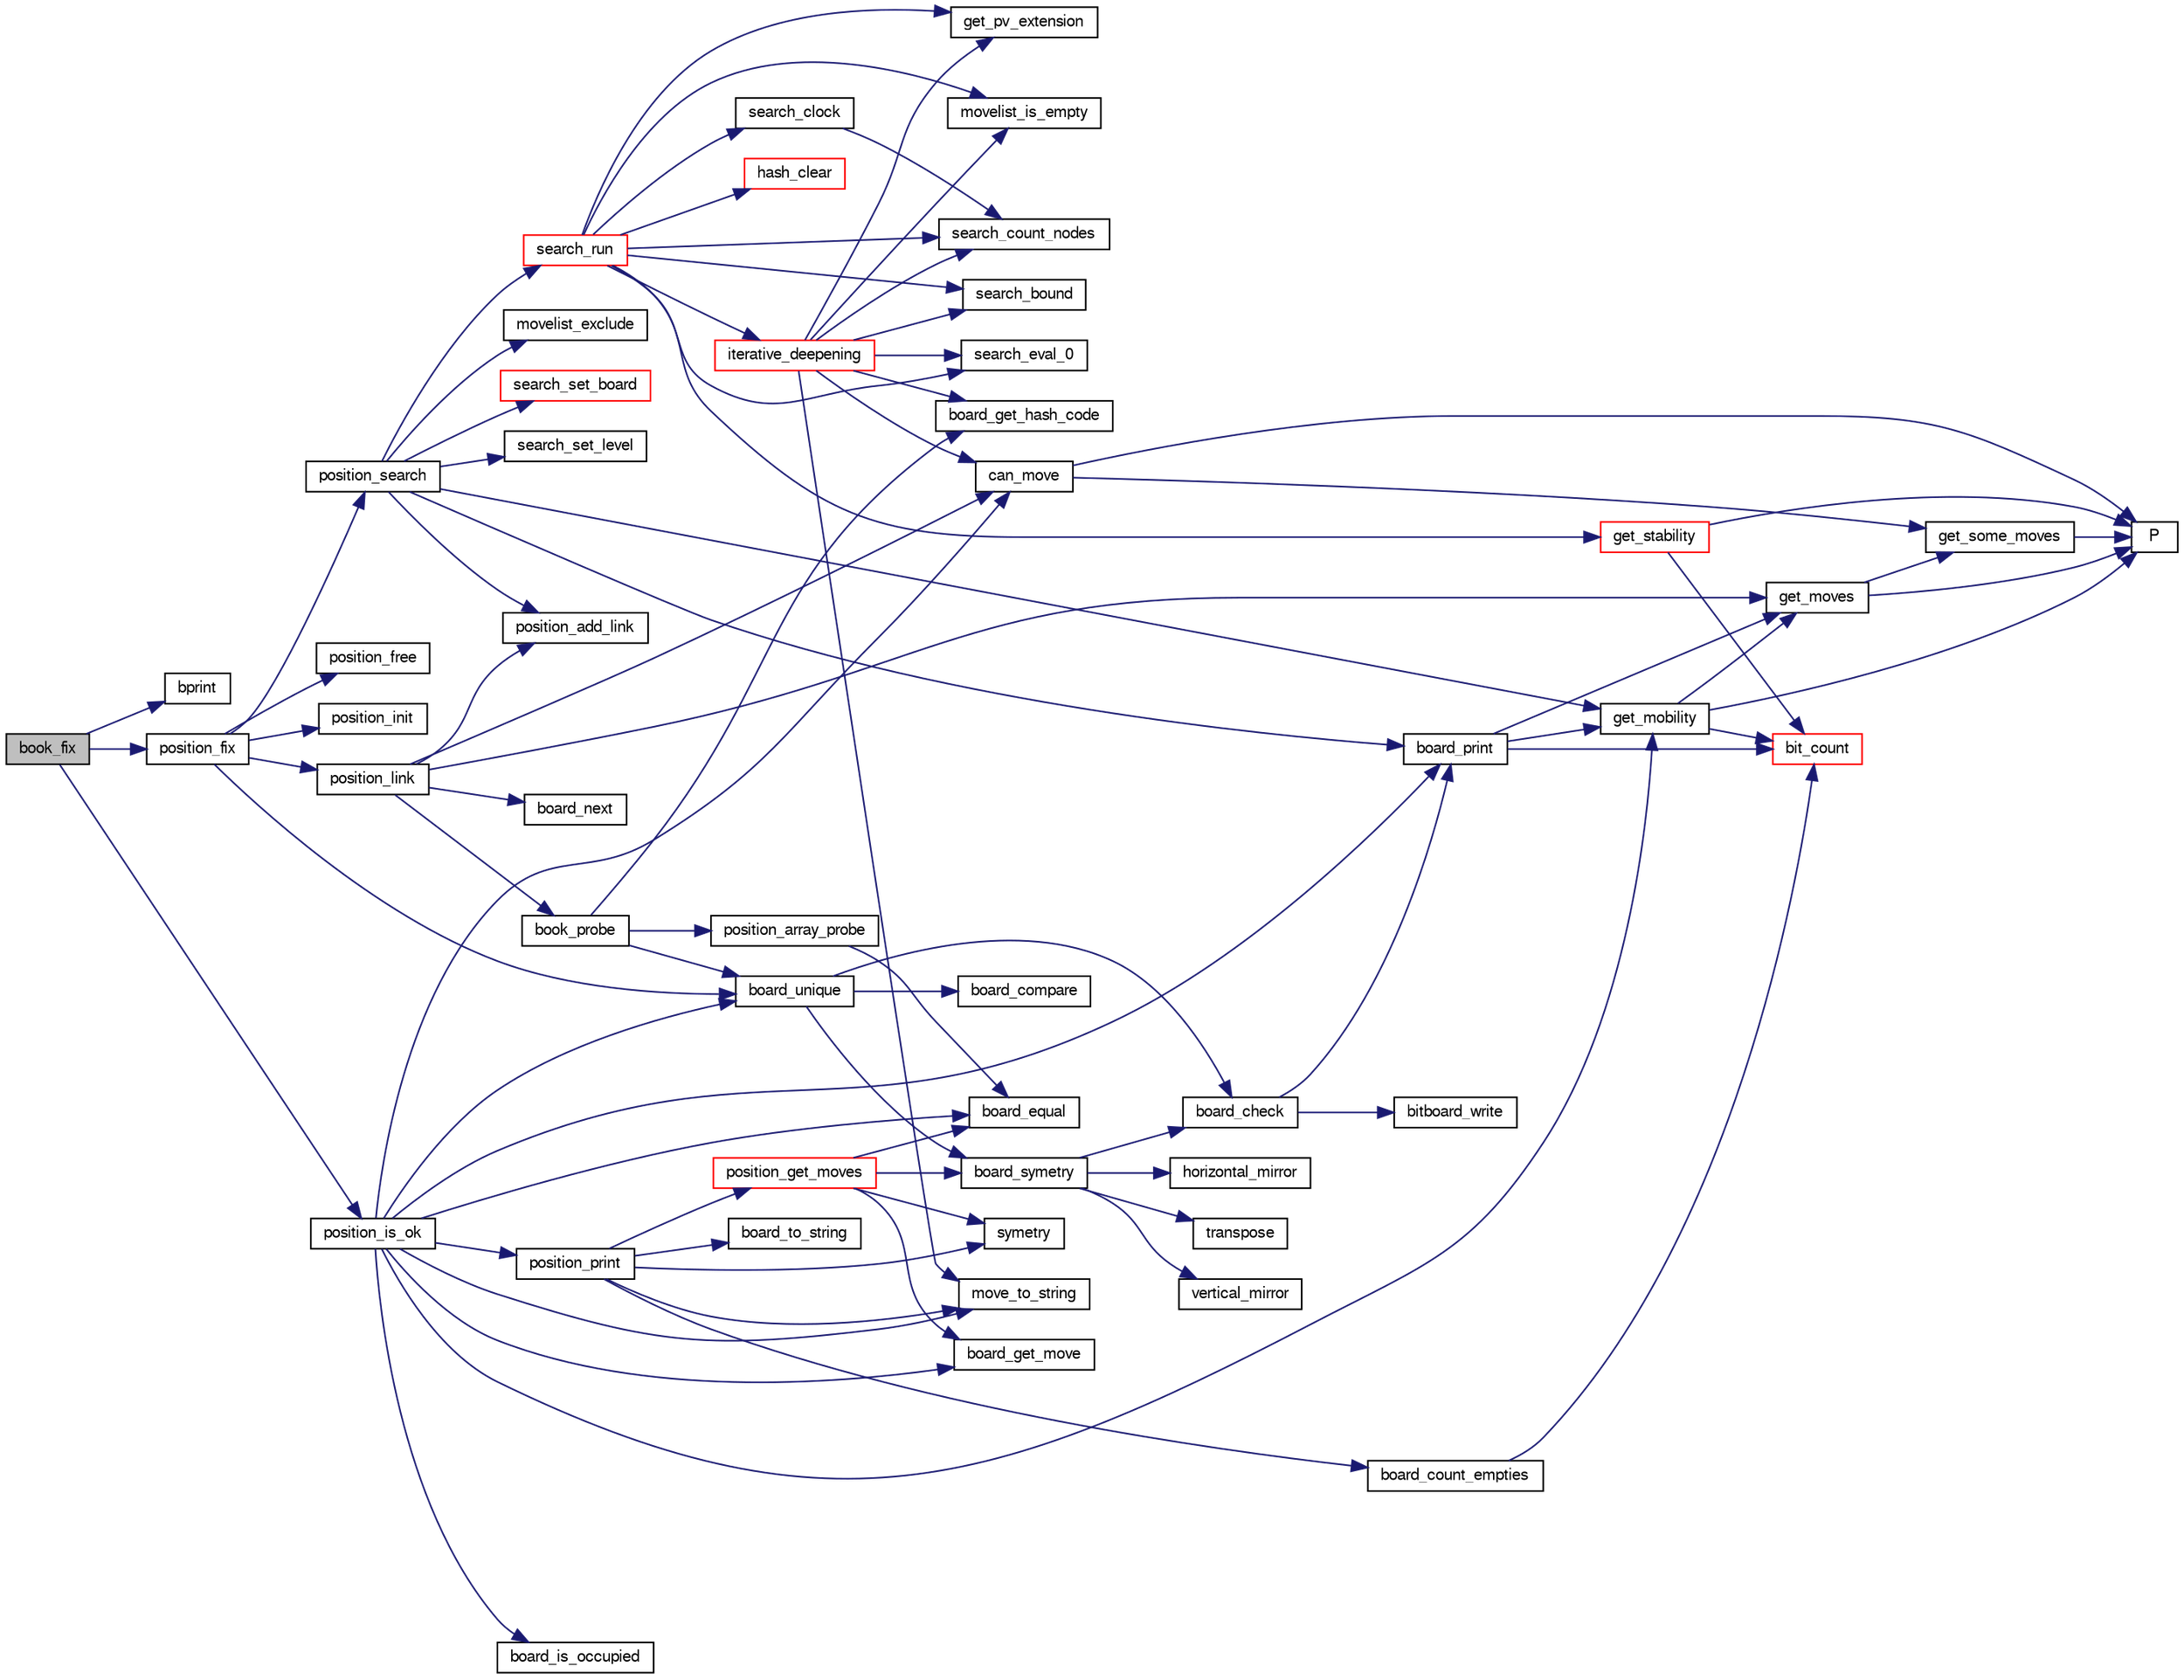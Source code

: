 digraph "book_fix"
{
 // LATEX_PDF_SIZE
  bgcolor="transparent";
  edge [fontname="FreeSans",fontsize="10",labelfontname="FreeSans",labelfontsize="10"];
  node [fontname="FreeSans",fontsize="10",shape=record];
  rankdir="LR";
  Node1 [label="book_fix",height=0.2,width=0.4,color="black", fillcolor="grey75", style="filled", fontcolor="black",tooltip="Fix a book."];
  Node1 -> Node2 [color="midnightblue",fontsize="10",style="solid",fontname="FreeSans"];
  Node2 [label="bprint",height=0.2,width=0.4,color="black",URL="$book_8c.html#a08ce2cc5efe2f2afd5556168775528b3",tooltip="print a message on stdout."];
  Node1 -> Node3 [color="midnightblue",fontsize="10",style="solid",fontname="FreeSans"];
  Node3 [label="position_fix",height=0.2,width=0.4,color="black",URL="$book_8c.html#a2ed2c1217479c4fbf492246c22b28199",tooltip="Fix a position."];
  Node3 -> Node4 [color="midnightblue",fontsize="10",style="solid",fontname="FreeSans"];
  Node4 [label="board_unique",height=0.2,width=0.4,color="black",URL="$board_8c.html#a66911c3a003f5fb27a87503b5bb04f6d",tooltip="unique board"];
  Node4 -> Node5 [color="midnightblue",fontsize="10",style="solid",fontname="FreeSans"];
  Node5 [label="board_check",height=0.2,width=0.4,color="black",URL="$board_8c.html#a849436f17b60e89ed91f8e5013ed9d04",tooltip="Check board consistency."];
  Node5 -> Node6 [color="midnightblue",fontsize="10",style="solid",fontname="FreeSans"];
  Node6 [label="bitboard_write",height=0.2,width=0.4,color="black",URL="$bit_8c.html#a519b18f67de9b8edbd98f687a13b45f5",tooltip="Print an unsigned long long as a board."];
  Node5 -> Node7 [color="midnightblue",fontsize="10",style="solid",fontname="FreeSans"];
  Node7 [label="board_print",height=0.2,width=0.4,color="black",URL="$board_8c.html#a27ccb92684d9e7194eeb3bc34311ad55",tooltip="Print out the board."];
  Node7 -> Node8 [color="midnightblue",fontsize="10",style="solid",fontname="FreeSans"];
  Node8 [label="bit_count",height=0.2,width=0.4,color="red",URL="$bit_8c.html#a830fec0a90989da1f1900ff609b92167",tooltip="Count the number of bits set to one in an unsigned long long."];
  Node7 -> Node10 [color="midnightblue",fontsize="10",style="solid",fontname="FreeSans"];
  Node10 [label="get_mobility",height=0.2,width=0.4,color="black",URL="$board_8c.html#a7509639c4e49c56fe83b3d978580ed42",tooltip="Count legal moves."];
  Node10 -> Node8 [color="midnightblue",fontsize="10",style="solid",fontname="FreeSans"];
  Node10 -> Node11 [color="midnightblue",fontsize="10",style="solid",fontname="FreeSans"];
  Node11 [label="get_moves",height=0.2,width=0.4,color="black",URL="$board_8c.html#a7610dc936a6aea22b3c5e162f722a7a1",tooltip="Get legal moves."];
  Node11 -> Node12 [color="midnightblue",fontsize="10",style="solid",fontname="FreeSans"];
  Node12 [label="get_some_moves",height=0.2,width=0.4,color="black",URL="$board_8c.html#a5db071e3e4d26a0b7d6425bb6333dd7f",tooltip="Get a part of the moves."];
  Node12 -> Node13 [color="midnightblue",fontsize="10",style="solid",fontname="FreeSans"];
  Node13 [label="P",height=0.2,width=0.4,color="black",URL="$generate__flip_8c.html#a11481f01e169aee1117c83a352c22222",tooltip=" "];
  Node11 -> Node13 [color="midnightblue",fontsize="10",style="solid",fontname="FreeSans"];
  Node10 -> Node13 [color="midnightblue",fontsize="10",style="solid",fontname="FreeSans"];
  Node7 -> Node11 [color="midnightblue",fontsize="10",style="solid",fontname="FreeSans"];
  Node4 -> Node14 [color="midnightblue",fontsize="10",style="solid",fontname="FreeSans"];
  Node14 [label="board_compare",height=0.2,width=0.4,color="black",URL="$board_8c.html#a491a2e6d66c4c479a913292594db7b01",tooltip="Compare two board."];
  Node4 -> Node15 [color="midnightblue",fontsize="10",style="solid",fontname="FreeSans"];
  Node15 [label="board_symetry",height=0.2,width=0.4,color="black",URL="$board_8c.html#aefe9a86ea799322c9c9da6255ebb9d29",tooltip="symetric board"];
  Node15 -> Node5 [color="midnightblue",fontsize="10",style="solid",fontname="FreeSans"];
  Node15 -> Node16 [color="midnightblue",fontsize="10",style="solid",fontname="FreeSans"];
  Node16 [label="horizontal_mirror",height=0.2,width=0.4,color="black",URL="$bit_8c.html#a7826d84dcc6e19830bf93448eee22f4c",tooltip="Mirror the unsigned long long (exchange the line 1 - 8, 2 - 7, 3 - 6 & 4 - 5)."];
  Node15 -> Node17 [color="midnightblue",fontsize="10",style="solid",fontname="FreeSans"];
  Node17 [label="transpose",height=0.2,width=0.4,color="black",URL="$bit_8c.html#a62b47100450786b2738045b2f8aeebb3",tooltip="Transpose the unsigned long long (symetry % A1-H8 diagonal)."];
  Node15 -> Node18 [color="midnightblue",fontsize="10",style="solid",fontname="FreeSans"];
  Node18 [label="vertical_mirror",height=0.2,width=0.4,color="black",URL="$bit_8c.html#a896c459f1b772f5f4da4e72a0953330b",tooltip="Mirror the unsigned long long (exchange the lines A - H, B - G, C - F & D - E.)."];
  Node3 -> Node19 [color="midnightblue",fontsize="10",style="solid",fontname="FreeSans"];
  Node19 [label="position_free",height=0.2,width=0.4,color="black",URL="$book_8c.html#afe76ed1891952cff94868af23806d294",tooltip="Free resources used by a position."];
  Node3 -> Node20 [color="midnightblue",fontsize="10",style="solid",fontname="FreeSans"];
  Node20 [label="position_init",height=0.2,width=0.4,color="black",URL="$book_8c.html#afb0f6cc3910d40165c8350150e0a5ca4",tooltip="Initialize a position."];
  Node3 -> Node21 [color="midnightblue",fontsize="10",style="solid",fontname="FreeSans"];
  Node21 [label="position_link",height=0.2,width=0.4,color="black",URL="$book_8c.html#a019aa7c08d4071fc2afc5c4a01777699",tooltip="Link a position."];
  Node21 -> Node22 [color="midnightblue",fontsize="10",style="solid",fontname="FreeSans"];
  Node22 [label="board_next",height=0.2,width=0.4,color="black",URL="$board_8c.html#aa02d38e320edf6b9d695e2b1eed6c85f",tooltip="Compute a board resulting of a move played on a previous board."];
  Node21 -> Node23 [color="midnightblue",fontsize="10",style="solid",fontname="FreeSans"];
  Node23 [label="book_probe",height=0.2,width=0.4,color="black",URL="$book_8c.html#a0618aa17a7aef4ce9704705ab3f4a8fa",tooltip="Find a position in the book."];
  Node23 -> Node24 [color="midnightblue",fontsize="10",style="solid",fontname="FreeSans"];
  Node24 [label="board_get_hash_code",height=0.2,width=0.4,color="black",URL="$board_8c.html#a0e6cff6e714bcb714e2b9b2d7b9fbec6",tooltip="Compute a hash code."];
  Node23 -> Node4 [color="midnightblue",fontsize="10",style="solid",fontname="FreeSans"];
  Node23 -> Node25 [color="midnightblue",fontsize="10",style="solid",fontname="FreeSans"];
  Node25 [label="position_array_probe",height=0.2,width=0.4,color="black",URL="$book_8c.html#a4b85ae156ceeffb8dfc802ccd4e96804",tooltip="Find a position in the array."];
  Node25 -> Node26 [color="midnightblue",fontsize="10",style="solid",fontname="FreeSans"];
  Node26 [label="board_equal",height=0.2,width=0.4,color="black",URL="$board_8c.html#a8b5bfe9db13bf07894a8bc77e3ebfbbe",tooltip="Compare two board for equality."];
  Node21 -> Node27 [color="midnightblue",fontsize="10",style="solid",fontname="FreeSans"];
  Node27 [label="can_move",height=0.2,width=0.4,color="black",URL="$board_8c.html#ae1a532d6eaa0e55357d0f4b9cd659b88",tooltip="Check if a player can move."];
  Node27 -> Node12 [color="midnightblue",fontsize="10",style="solid",fontname="FreeSans"];
  Node27 -> Node13 [color="midnightblue",fontsize="10",style="solid",fontname="FreeSans"];
  Node21 -> Node11 [color="midnightblue",fontsize="10",style="solid",fontname="FreeSans"];
  Node21 -> Node28 [color="midnightblue",fontsize="10",style="solid",fontname="FreeSans"];
  Node28 [label="position_add_link",height=0.2,width=0.4,color="black",URL="$book_8c.html#a0eedc9affda50d2b2a9b1af30812a149",tooltip="Add a link to this position."];
  Node3 -> Node29 [color="midnightblue",fontsize="10",style="solid",fontname="FreeSans"];
  Node29 [label="position_search",height=0.2,width=0.4,color="black",URL="$book_8c.html#ad3b2686173649c214c8349e5e3da0aca",tooltip="Evaluate a position."];
  Node29 -> Node7 [color="midnightblue",fontsize="10",style="solid",fontname="FreeSans"];
  Node29 -> Node10 [color="midnightblue",fontsize="10",style="solid",fontname="FreeSans"];
  Node29 -> Node30 [color="midnightblue",fontsize="10",style="solid",fontname="FreeSans"];
  Node30 [label="movelist_exclude",height=0.2,width=0.4,color="black",URL="$move_8c.html#aaca84d935896de10246179ca27982929",tooltip="Exclude a move."];
  Node29 -> Node28 [color="midnightblue",fontsize="10",style="solid",fontname="FreeSans"];
  Node29 -> Node31 [color="midnightblue",fontsize="10",style="solid",fontname="FreeSans"];
  Node31 [label="search_run",height=0.2,width=0.4,color="red",URL="$root_8c.html#ae8b727693fc7a90e504bd8abec158c84",tooltip="Search the bestmove of a given board."];
  Node31 -> Node32 [color="midnightblue",fontsize="10",style="solid",fontname="FreeSans"];
  Node32 [label="get_pv_extension",height=0.2,width=0.4,color="black",URL="$search_8c.html#a7859966133ce35e30a9ffd76093ca1c7",tooltip="Compute the pv_extension."];
  Node31 -> Node33 [color="midnightblue",fontsize="10",style="solid",fontname="FreeSans"];
  Node33 [label="get_stability",height=0.2,width=0.4,color="red",URL="$board_8c.html#a60e2b7416c26d30fd43e091c954d43b8",tooltip="Estimate the stability."];
  Node33 -> Node8 [color="midnightblue",fontsize="10",style="solid",fontname="FreeSans"];
  Node33 -> Node13 [color="midnightblue",fontsize="10",style="solid",fontname="FreeSans"];
  Node31 -> Node36 [color="midnightblue",fontsize="10",style="solid",fontname="FreeSans"];
  Node36 [label="hash_clear",height=0.2,width=0.4,color="red",URL="$hash-lock-free_8c.html#a8e816e06f47bd2f37528bef5ae64cf8d",tooltip="Clear the hashtable."];
  Node31 -> Node38 [color="midnightblue",fontsize="10",style="solid",fontname="FreeSans"];
  Node38 [label="iterative_deepening",height=0.2,width=0.4,color="red",URL="$root_8c.html#a0e77250a21e5f5d70917a5356c22f5f3",tooltip="Iterative deepening."];
  Node38 -> Node24 [color="midnightblue",fontsize="10",style="solid",fontname="FreeSans"];
  Node38 -> Node27 [color="midnightblue",fontsize="10",style="solid",fontname="FreeSans"];
  Node38 -> Node32 [color="midnightblue",fontsize="10",style="solid",fontname="FreeSans"];
  Node38 -> Node52 [color="midnightblue",fontsize="10",style="solid",fontname="FreeSans"];
  Node52 [label="move_to_string",height=0.2,width=0.4,color="black",URL="$move_8c.html#a5d61a3318dc80a3171250974a921055d",tooltip="Print out a move."];
  Node38 -> Node65 [color="midnightblue",fontsize="10",style="solid",fontname="FreeSans"];
  Node65 [label="movelist_is_empty",height=0.2,width=0.4,color="black",URL="$move_8c.html#a13dc373d7c20c99db5dfbc1b70e20d15",tooltip="Check if the list is empty."];
  Node38 -> Node163 [color="midnightblue",fontsize="10",style="solid",fontname="FreeSans"];
  Node163 [label="search_bound",height=0.2,width=0.4,color="black",URL="$root_8c.html#abd96ac683822561d0ca3e2981a6585da",tooltip="bound root scores according to stable squares"];
  Node38 -> Node131 [color="midnightblue",fontsize="10",style="solid",fontname="FreeSans"];
  Node131 [label="search_count_nodes",height=0.2,width=0.4,color="black",URL="$search_8c.html#a66fbe49d1b42845bef2a07d0219a525c",tooltip="Return the number of nodes searched."];
  Node38 -> Node100 [color="midnightblue",fontsize="10",style="solid",fontname="FreeSans"];
  Node100 [label="search_eval_0",height=0.2,width=0.4,color="black",URL="$midgame_8c.html#a35172421197c3d988a7ea86009a777c9",tooltip="evaluate a midgame position with the evaluation function."];
  Node31 -> Node65 [color="midnightblue",fontsize="10",style="solid",fontname="FreeSans"];
  Node31 -> Node163 [color="midnightblue",fontsize="10",style="solid",fontname="FreeSans"];
  Node31 -> Node133 [color="midnightblue",fontsize="10",style="solid",fontname="FreeSans"];
  Node133 [label="search_clock",height=0.2,width=0.4,color="black",URL="$search_8c.html#a5710e38d5c67dd03d99307b442d00a63",tooltip="Return the time spent by the search."];
  Node133 -> Node131 [color="midnightblue",fontsize="10",style="solid",fontname="FreeSans"];
  Node31 -> Node131 [color="midnightblue",fontsize="10",style="solid",fontname="FreeSans"];
  Node31 -> Node100 [color="midnightblue",fontsize="10",style="solid",fontname="FreeSans"];
  Node29 -> Node177 [color="midnightblue",fontsize="10",style="solid",fontname="FreeSans"];
  Node177 [label="search_set_board",height=0.2,width=0.4,color="red",URL="$search_8c.html#a99ecde00b1e5da1b9366b69ec1971568",tooltip="Set the board to analyze."];
  Node29 -> Node178 [color="midnightblue",fontsize="10",style="solid",fontname="FreeSans"];
  Node178 [label="search_set_level",height=0.2,width=0.4,color="black",URL="$search_8c.html#a06bb5a695032b0cc1d8e8ca51e231ad7",tooltip="Set the search level."];
  Node1 -> Node179 [color="midnightblue",fontsize="10",style="solid",fontname="FreeSans"];
  Node179 [label="position_is_ok",height=0.2,width=0.4,color="black",URL="$book_8c.html#a72ebb0fd09a7722748b1a0c46f42312e",tooltip="Check if position is ok or need fixing."];
  Node179 -> Node26 [color="midnightblue",fontsize="10",style="solid",fontname="FreeSans"];
  Node179 -> Node42 [color="midnightblue",fontsize="10",style="solid",fontname="FreeSans"];
  Node42 [label="board_get_move",height=0.2,width=0.4,color="black",URL="$board_8c.html#a3b5748c109770fe228ea15b562c0f113",tooltip="Compute a move."];
  Node179 -> Node180 [color="midnightblue",fontsize="10",style="solid",fontname="FreeSans"];
  Node180 [label="board_is_occupied",height=0.2,width=0.4,color="black",URL="$board_8c.html#acad11415527107f161c9f2a3b909dc2b",tooltip="Check if a square is occupied."];
  Node179 -> Node7 [color="midnightblue",fontsize="10",style="solid",fontname="FreeSans"];
  Node179 -> Node4 [color="midnightblue",fontsize="10",style="solid",fontname="FreeSans"];
  Node179 -> Node27 [color="midnightblue",fontsize="10",style="solid",fontname="FreeSans"];
  Node179 -> Node10 [color="midnightblue",fontsize="10",style="solid",fontname="FreeSans"];
  Node179 -> Node52 [color="midnightblue",fontsize="10",style="solid",fontname="FreeSans"];
  Node179 -> Node181 [color="midnightblue",fontsize="10",style="solid",fontname="FreeSans"];
  Node181 [label="position_print",height=0.2,width=0.4,color="black",URL="$book_8c.html#a804457298fe82d9bbfb92588288aa406",tooltip="print a position in a compact but readable format."];
  Node181 -> Node182 [color="midnightblue",fontsize="10",style="solid",fontname="FreeSans"];
  Node182 [label="board_count_empties",height=0.2,width=0.4,color="black",URL="$board_8c.html#a35de0f1560f069cd442105c319df2c15",tooltip="Check if the game is over."];
  Node182 -> Node8 [color="midnightblue",fontsize="10",style="solid",fontname="FreeSans"];
  Node181 -> Node183 [color="midnightblue",fontsize="10",style="solid",fontname="FreeSans"];
  Node183 [label="board_to_string",height=0.2,width=0.4,color="black",URL="$board_8c.html#a5f43645a89dd567f64bc91de6fed5b5a",tooltip="convert the to a compact string."];
  Node181 -> Node52 [color="midnightblue",fontsize="10",style="solid",fontname="FreeSans"];
  Node181 -> Node184 [color="midnightblue",fontsize="10",style="solid",fontname="FreeSans"];
  Node184 [label="position_get_moves",height=0.2,width=0.4,color="red",URL="$book_8c.html#a66fb9c00f652c4cb754bee6878794976",tooltip="Get moves from a position."];
  Node184 -> Node26 [color="midnightblue",fontsize="10",style="solid",fontname="FreeSans"];
  Node184 -> Node42 [color="midnightblue",fontsize="10",style="solid",fontname="FreeSans"];
  Node184 -> Node15 [color="midnightblue",fontsize="10",style="solid",fontname="FreeSans"];
  Node184 -> Node185 [color="midnightblue",fontsize="10",style="solid",fontname="FreeSans"];
  Node185 [label="symetry",height=0.2,width=0.4,color="black",URL="$move_8c.html#ad86f112611fc92f36388568fa14bde8f",tooltip="Get a symetric square coordinate."];
  Node181 -> Node185 [color="midnightblue",fontsize="10",style="solid",fontname="FreeSans"];
}
